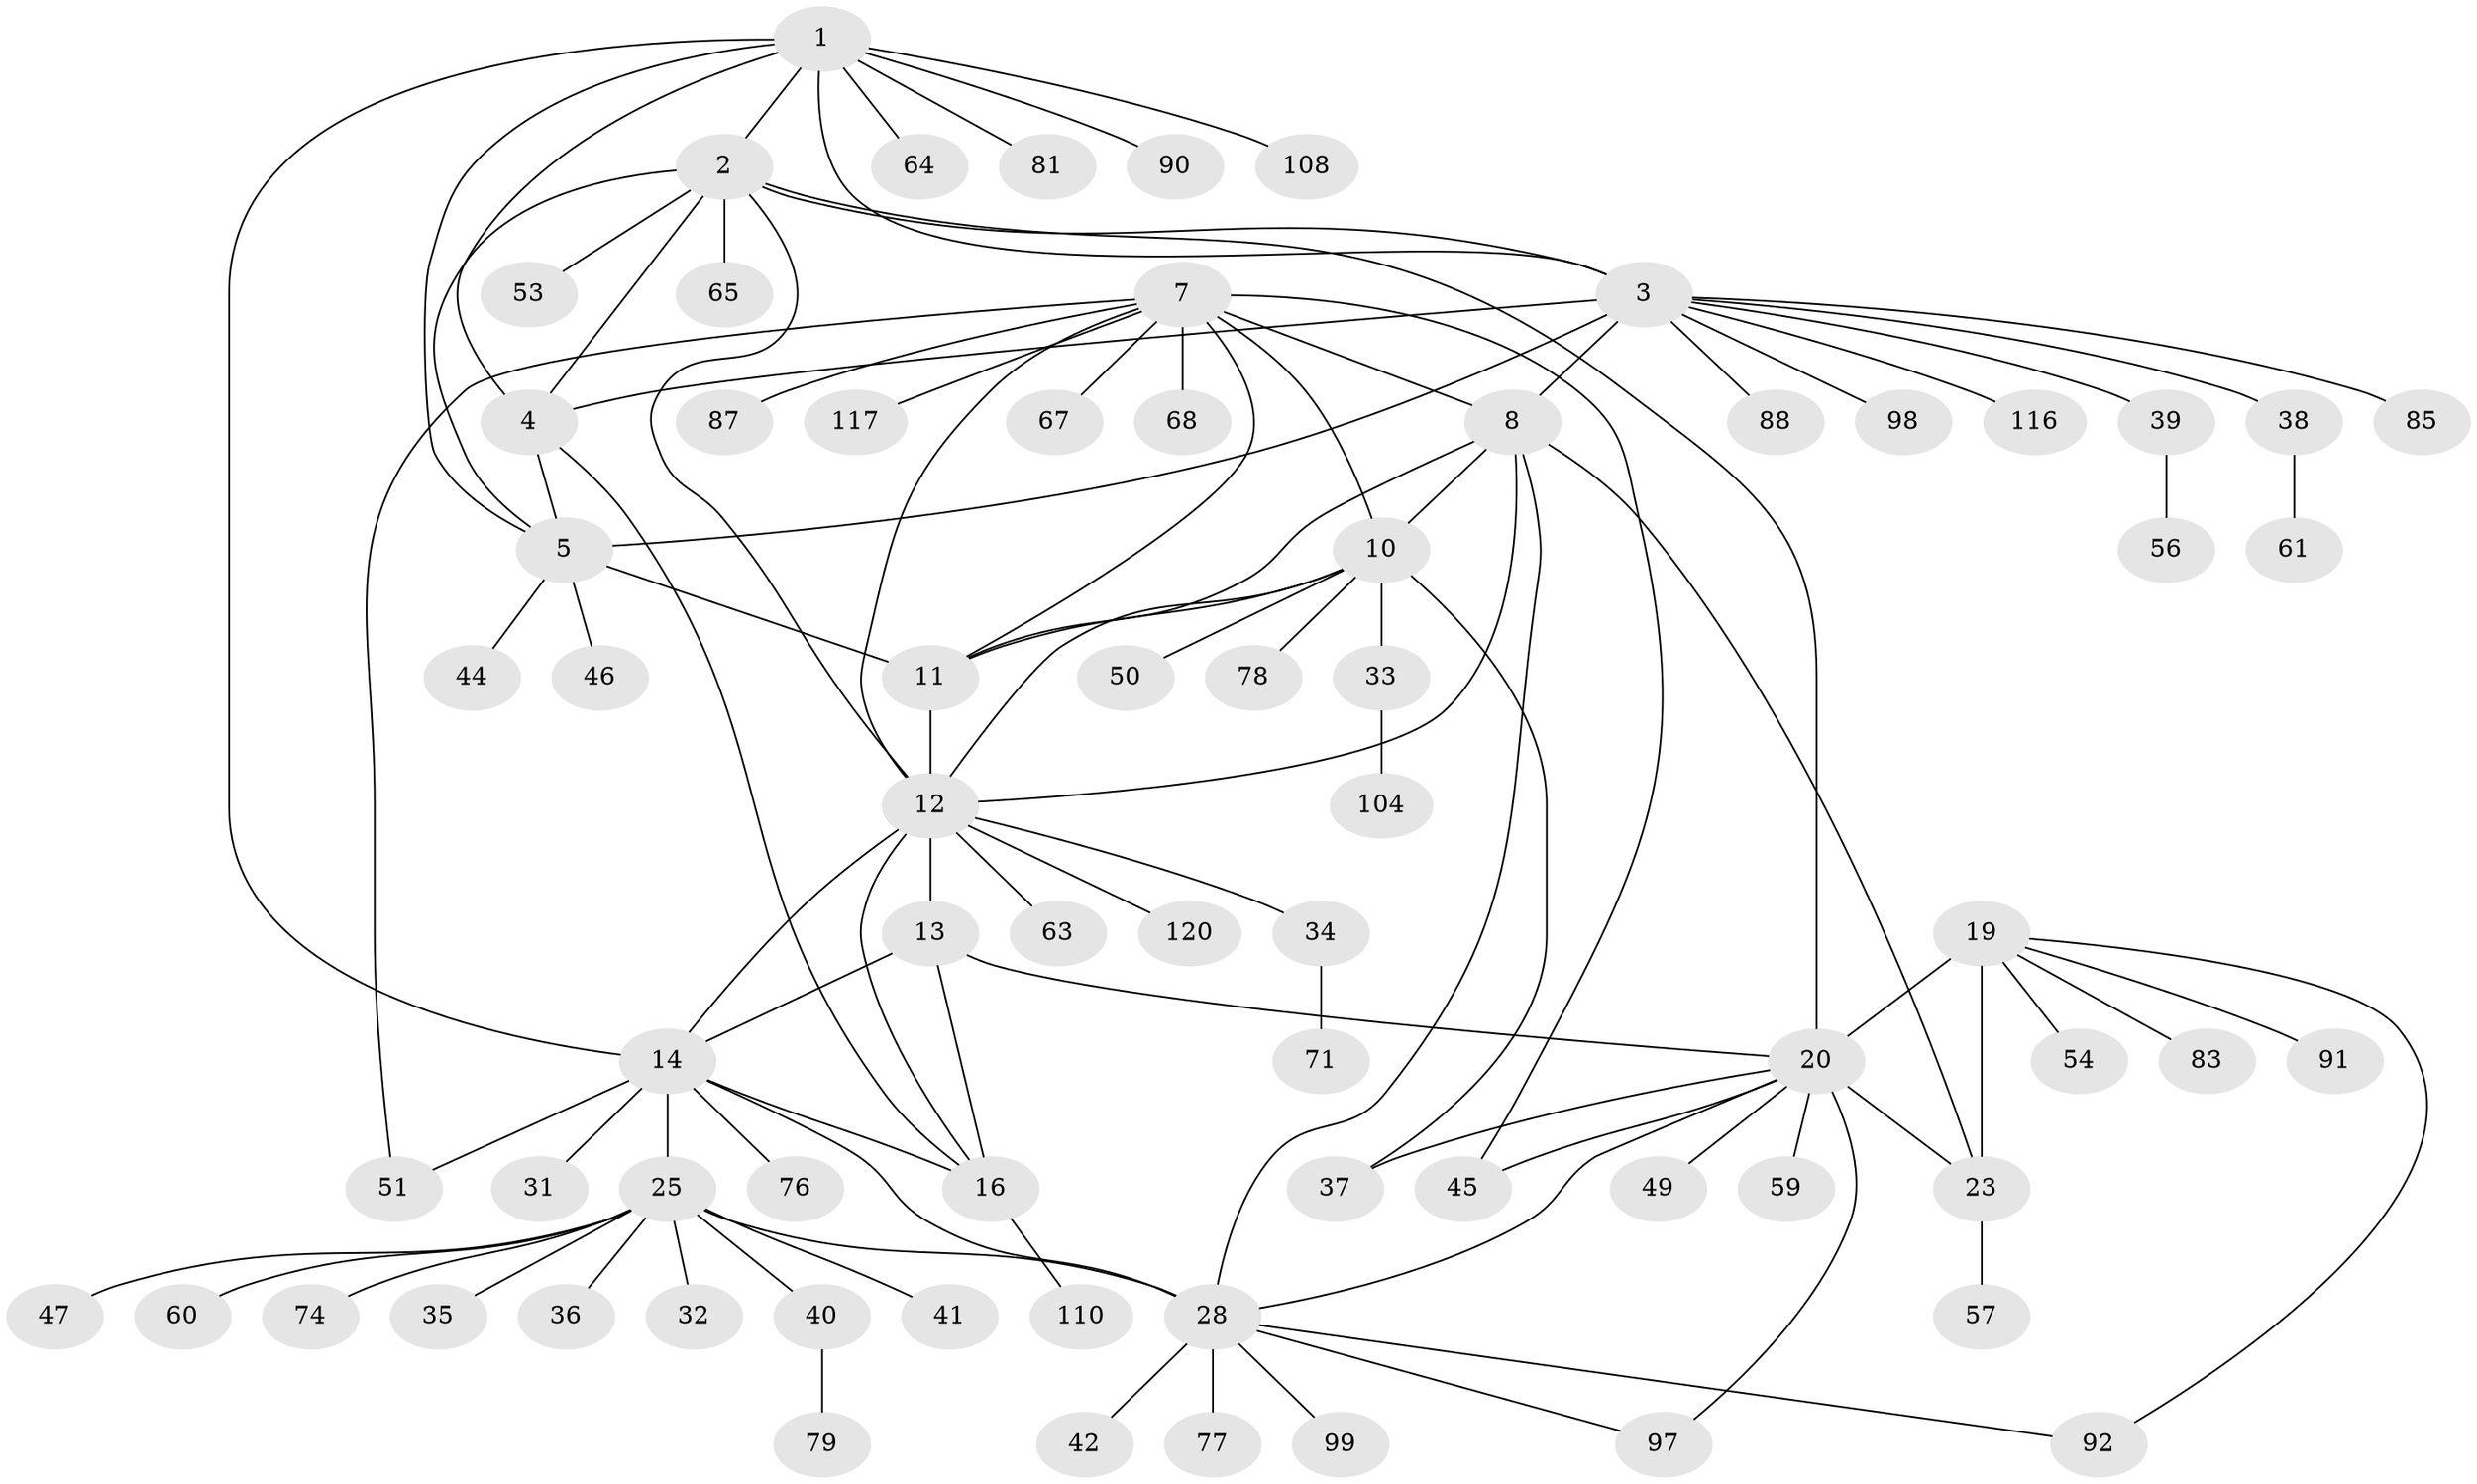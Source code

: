 // original degree distribution, {10: 0.016666666666666666, 9: 0.08333333333333333, 6: 0.05, 7: 0.041666666666666664, 11: 0.016666666666666666, 8: 0.016666666666666666, 5: 0.008333333333333333, 12: 0.016666666666666666, 1: 0.55, 2: 0.16666666666666666, 3: 0.03333333333333333}
// Generated by graph-tools (version 1.1) at 2025/19/03/04/25 18:19:37]
// undirected, 72 vertices, 101 edges
graph export_dot {
graph [start="1"]
  node [color=gray90,style=filled];
  1;
  2;
  3 [super="+6"];
  4;
  5 [super="+95"];
  7;
  8 [super="+82+9+73+66"];
  10;
  11;
  12 [super="+15"];
  13 [super="+94+114"];
  14 [super="+17"];
  16;
  19;
  20 [super="+80+21"];
  23 [super="+24"];
  25 [super="+105+89+29+26+27"];
  28;
  31;
  32 [super="+58"];
  33;
  34;
  35 [super="+48"];
  36;
  37;
  38 [super="+55"];
  39;
  40;
  41;
  42;
  44 [super="+112"];
  45;
  46;
  47 [super="+106"];
  49 [super="+86"];
  50;
  51;
  53 [super="+118+109"];
  54;
  56;
  57 [super="+84+96"];
  59;
  60;
  61;
  63;
  64;
  65;
  67;
  68;
  71;
  74;
  76;
  77;
  78;
  79;
  81;
  83;
  85;
  87;
  88;
  90;
  91;
  92 [super="+113"];
  97 [super="+115"];
  98;
  99;
  104;
  108;
  110;
  116;
  117;
  120;
  1 -- 2;
  1 -- 3 [weight=2];
  1 -- 4;
  1 -- 5;
  1 -- 64;
  1 -- 81;
  1 -- 90;
  1 -- 108;
  1 -- 14;
  2 -- 3 [weight=2];
  2 -- 4;
  2 -- 5;
  2 -- 20;
  2 -- 53;
  2 -- 65;
  2 -- 12;
  3 -- 4 [weight=2];
  3 -- 5 [weight=2];
  3 -- 85;
  3 -- 88;
  3 -- 98;
  3 -- 116;
  3 -- 8;
  3 -- 38;
  3 -- 39;
  4 -- 5;
  4 -- 16;
  5 -- 11;
  5 -- 44;
  5 -- 46;
  7 -- 8 [weight=2];
  7 -- 10;
  7 -- 11;
  7 -- 12;
  7 -- 45;
  7 -- 51;
  7 -- 67;
  7 -- 68;
  7 -- 87;
  7 -- 117;
  8 -- 10 [weight=2];
  8 -- 11 [weight=2];
  8 -- 12 [weight=2];
  8 -- 28;
  8 -- 23;
  10 -- 11;
  10 -- 12;
  10 -- 33;
  10 -- 37;
  10 -- 50;
  10 -- 78;
  11 -- 12;
  12 -- 34;
  12 -- 63;
  12 -- 120;
  12 -- 16;
  12 -- 13;
  12 -- 14 [weight=3];
  13 -- 14 [weight=3];
  13 -- 16;
  13 -- 20;
  14 -- 16 [weight=3];
  14 -- 76;
  14 -- 51;
  14 -- 25 [weight=5];
  14 -- 28;
  14 -- 31;
  16 -- 110;
  19 -- 20 [weight=3];
  19 -- 23 [weight=2];
  19 -- 54;
  19 -- 83;
  19 -- 91;
  19 -- 92;
  20 -- 23 [weight=6];
  20 -- 59;
  20 -- 97;
  20 -- 37;
  20 -- 45;
  20 -- 49;
  20 -- 28;
  23 -- 57;
  25 -- 28 [weight=4];
  25 -- 35;
  25 -- 36;
  25 -- 60;
  25 -- 40;
  25 -- 41;
  25 -- 74;
  25 -- 47;
  25 -- 32;
  28 -- 42;
  28 -- 77;
  28 -- 92;
  28 -- 97;
  28 -- 99;
  33 -- 104;
  34 -- 71;
  38 -- 61;
  39 -- 56;
  40 -- 79;
}
